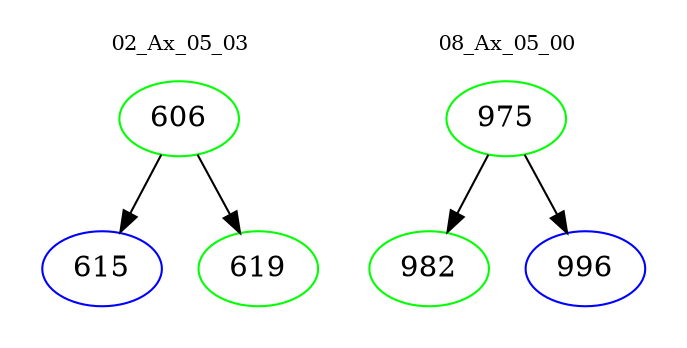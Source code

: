 digraph{
subgraph cluster_0 {
color = white
label = "02_Ax_05_03";
fontsize=10;
T0_606 [label="606", color="green"]
T0_606 -> T0_615 [color="black"]
T0_615 [label="615", color="blue"]
T0_606 -> T0_619 [color="black"]
T0_619 [label="619", color="green"]
}
subgraph cluster_1 {
color = white
label = "08_Ax_05_00";
fontsize=10;
T1_975 [label="975", color="green"]
T1_975 -> T1_982 [color="black"]
T1_982 [label="982", color="green"]
T1_975 -> T1_996 [color="black"]
T1_996 [label="996", color="blue"]
}
}
